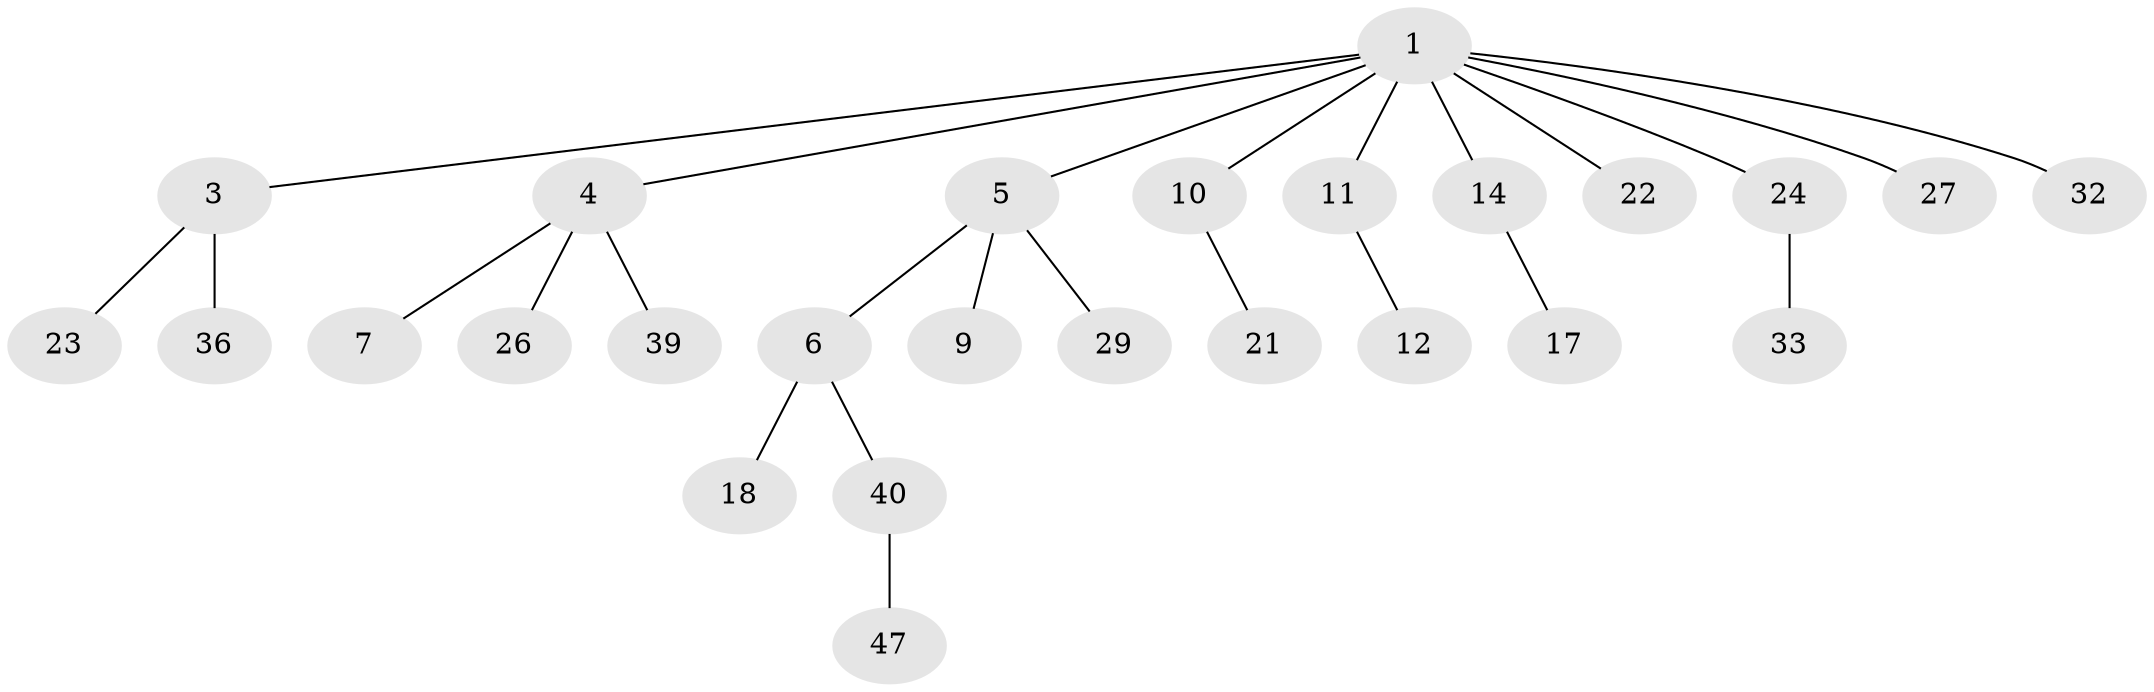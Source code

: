 // original degree distribution, {7: 0.018867924528301886, 5: 0.05660377358490566, 6: 0.018867924528301886, 2: 0.41509433962264153, 3: 0.05660377358490566, 1: 0.4339622641509434}
// Generated by graph-tools (version 1.1) at 2025/15/03/09/25 04:15:33]
// undirected, 26 vertices, 25 edges
graph export_dot {
graph [start="1"]
  node [color=gray90,style=filled];
  1 [super="+2"];
  3 [super="+13+53+42"];
  4 [super="+8+35"];
  5 [super="+28"];
  6 [super="+16"];
  7 [super="+20"];
  9 [super="+15+19"];
  10;
  11;
  12;
  14;
  17 [super="+25"];
  18 [super="+41+38"];
  21;
  22 [super="+34"];
  23 [super="+49"];
  24 [super="+30"];
  26;
  27;
  29 [super="+37"];
  32 [super="+46"];
  33 [super="+45"];
  36;
  39;
  40 [super="+44"];
  47;
  1 -- 4;
  1 -- 5;
  1 -- 14;
  1 -- 22;
  1 -- 27;
  1 -- 32;
  1 -- 3;
  1 -- 24;
  1 -- 10;
  1 -- 11;
  3 -- 23;
  3 -- 36;
  4 -- 7;
  4 -- 26;
  4 -- 39;
  5 -- 6;
  5 -- 9;
  5 -- 29;
  6 -- 40;
  6 -- 18;
  10 -- 21;
  11 -- 12;
  14 -- 17;
  24 -- 33;
  40 -- 47;
}
